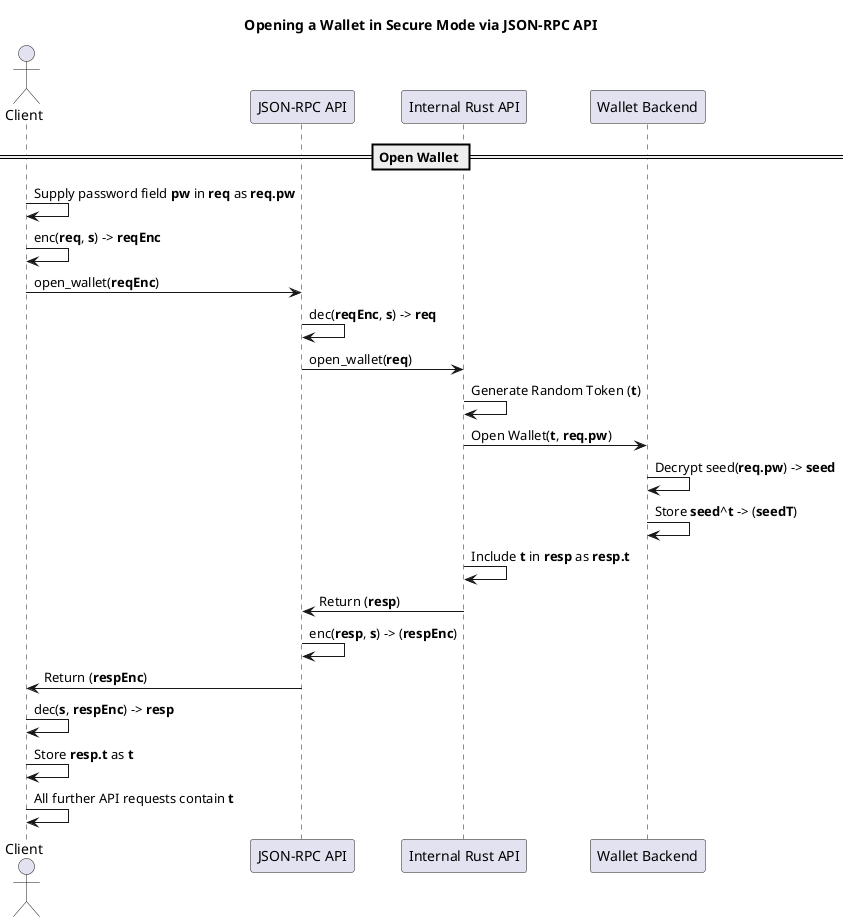 @startuml
actor "Client" as client
participant "JSON-RPC API" as jsonrpc
participant "Internal Rust API" as rustapi
participant "Wallet Backend" as backend

title Opening a Wallet in Secure Mode via JSON-RPC API

== Open Wallet ==
client -> client: Supply password field **pw** in **req** as **req.pw**
client -> client: enc(**req**, **s**) -> **reqEnc**
client -> jsonrpc: open_wallet(**reqEnc**)
jsonrpc -> jsonrpc: dec(**reqEnc**, **s**) -> **req**
jsonrpc -> rustapi: open_wallet(**req**)
rustapi -> rustapi: Generate Random Token (**t**)
rustapi -> backend: Open Wallet(**t**, **req.pw**)
backend -> backend: Decrypt seed(**req.pw**) -> **seed**
backend -> backend: Store **seed**^**t** -> (**seedT**)
rustapi -> rustapi: Include **t** in **resp** as **resp.t**
rustapi -> jsonrpc: Return (**resp**)
jsonrpc -> jsonrpc: enc(**resp**, **s**) -> (**respEnc**)
jsonrpc -> client: Return (**respEnc**)
client -> client: dec(**s**, **respEnc**) -> **resp**
client -> client: Store **resp.t** as **t**
client -> client: All further API requests contain **t** 
@enduml